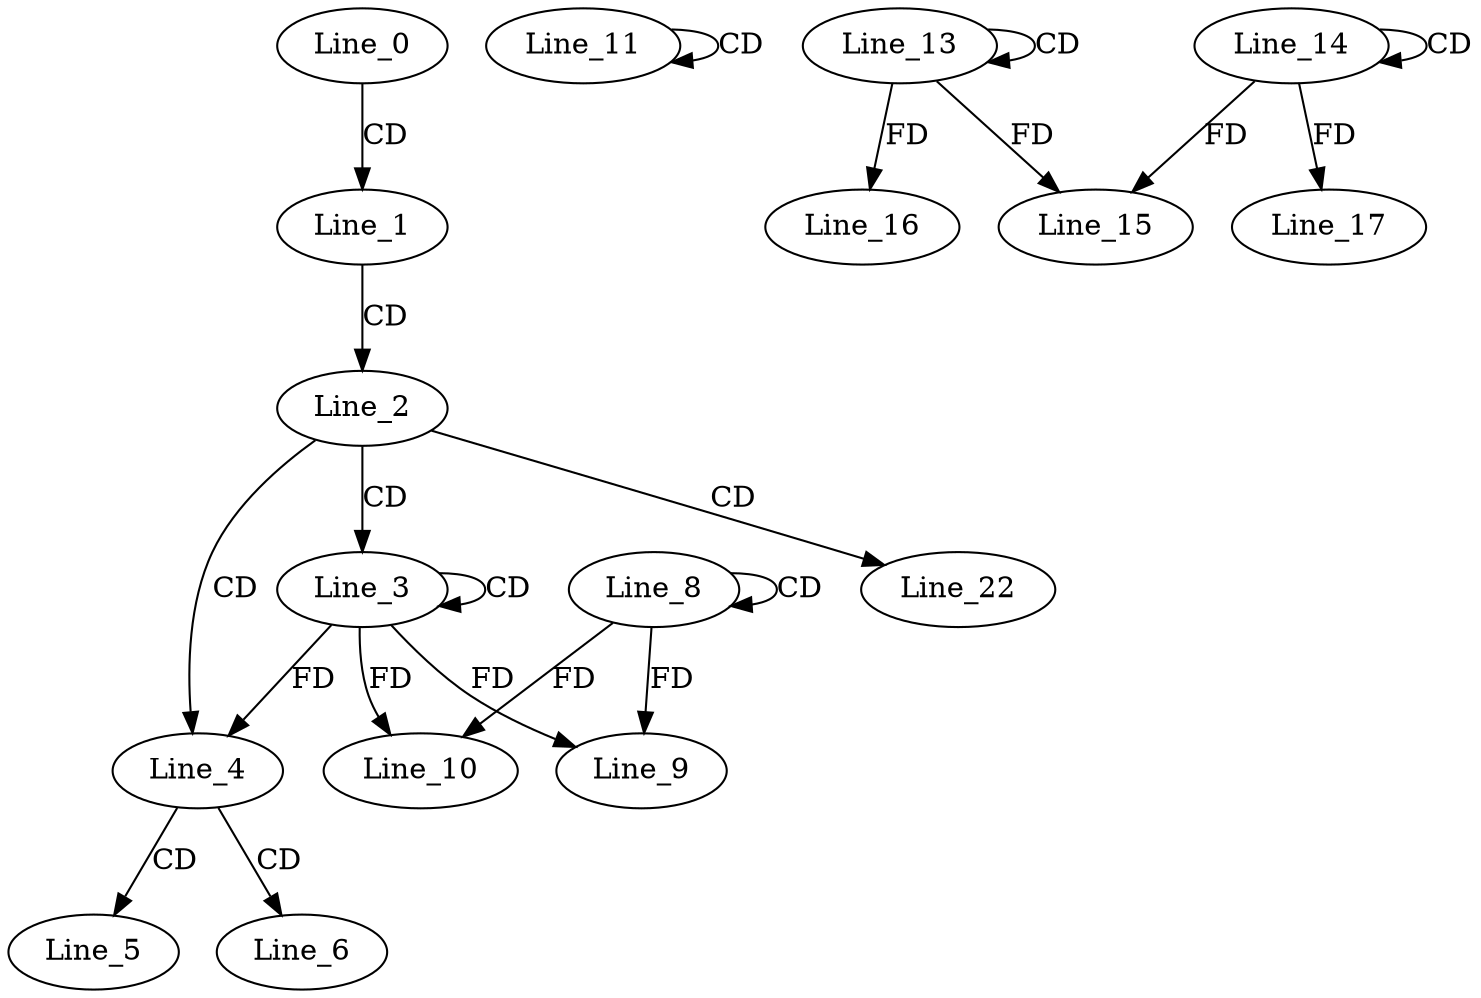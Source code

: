 digraph G {
  Line_0;
  Line_1;
  Line_2;
  Line_3;
  Line_3;
  Line_4;
  Line_4;
  Line_5;
  Line_6;
  Line_8;
  Line_8;
  Line_9;
  Line_9;
  Line_10;
  Line_10;
  Line_11;
  Line_11;
  Line_13;
  Line_13;
  Line_14;
  Line_14;
  Line_15;
  Line_15;
  Line_16;
  Line_17;
  Line_22;
  Line_0 -> Line_1 [ label="CD" ];
  Line_1 -> Line_2 [ label="CD" ];
  Line_2 -> Line_3 [ label="CD" ];
  Line_3 -> Line_3 [ label="CD" ];
  Line_2 -> Line_4 [ label="CD" ];
  Line_3 -> Line_4 [ label="FD" ];
  Line_4 -> Line_5 [ label="CD" ];
  Line_4 -> Line_6 [ label="CD" ];
  Line_8 -> Line_8 [ label="CD" ];
  Line_3 -> Line_9 [ label="FD" ];
  Line_8 -> Line_9 [ label="FD" ];
  Line_3 -> Line_10 [ label="FD" ];
  Line_8 -> Line_10 [ label="FD" ];
  Line_11 -> Line_11 [ label="CD" ];
  Line_13 -> Line_13 [ label="CD" ];
  Line_14 -> Line_14 [ label="CD" ];
  Line_13 -> Line_15 [ label="FD" ];
  Line_14 -> Line_15 [ label="FD" ];
  Line_13 -> Line_16 [ label="FD" ];
  Line_14 -> Line_17 [ label="FD" ];
  Line_2 -> Line_22 [ label="CD" ];
}
